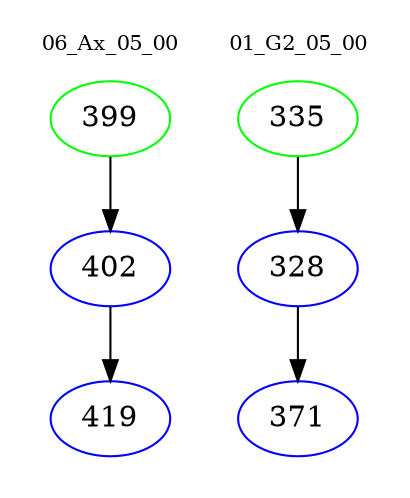 digraph{
subgraph cluster_0 {
color = white
label = "06_Ax_05_00";
fontsize=10;
T0_399 [label="399", color="green"]
T0_399 -> T0_402 [color="black"]
T0_402 [label="402", color="blue"]
T0_402 -> T0_419 [color="black"]
T0_419 [label="419", color="blue"]
}
subgraph cluster_1 {
color = white
label = "01_G2_05_00";
fontsize=10;
T1_335 [label="335", color="green"]
T1_335 -> T1_328 [color="black"]
T1_328 [label="328", color="blue"]
T1_328 -> T1_371 [color="black"]
T1_371 [label="371", color="blue"]
}
}
